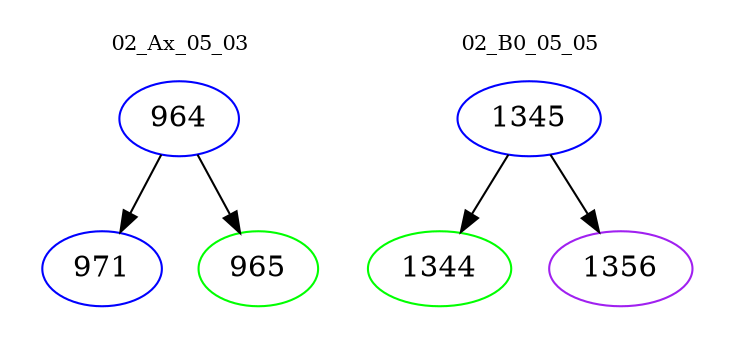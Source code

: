 digraph{
subgraph cluster_0 {
color = white
label = "02_Ax_05_03";
fontsize=10;
T0_964 [label="964", color="blue"]
T0_964 -> T0_971 [color="black"]
T0_971 [label="971", color="blue"]
T0_964 -> T0_965 [color="black"]
T0_965 [label="965", color="green"]
}
subgraph cluster_1 {
color = white
label = "02_B0_05_05";
fontsize=10;
T1_1345 [label="1345", color="blue"]
T1_1345 -> T1_1344 [color="black"]
T1_1344 [label="1344", color="green"]
T1_1345 -> T1_1356 [color="black"]
T1_1356 [label="1356", color="purple"]
}
}
